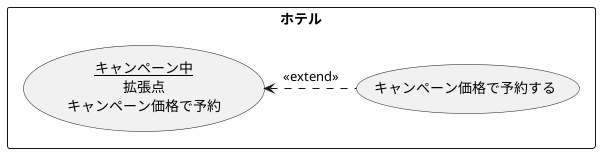 @startuml 例題2-4
rectangle ホテル {
usecase キャンペーン価格で予約する
usecase (<u>キャンペーン中</u>\n拡張点\nキャンペーン価格で予約) as input
}
input <. (キャンペーン価格で予約する) : <<extend>>
@enduml
